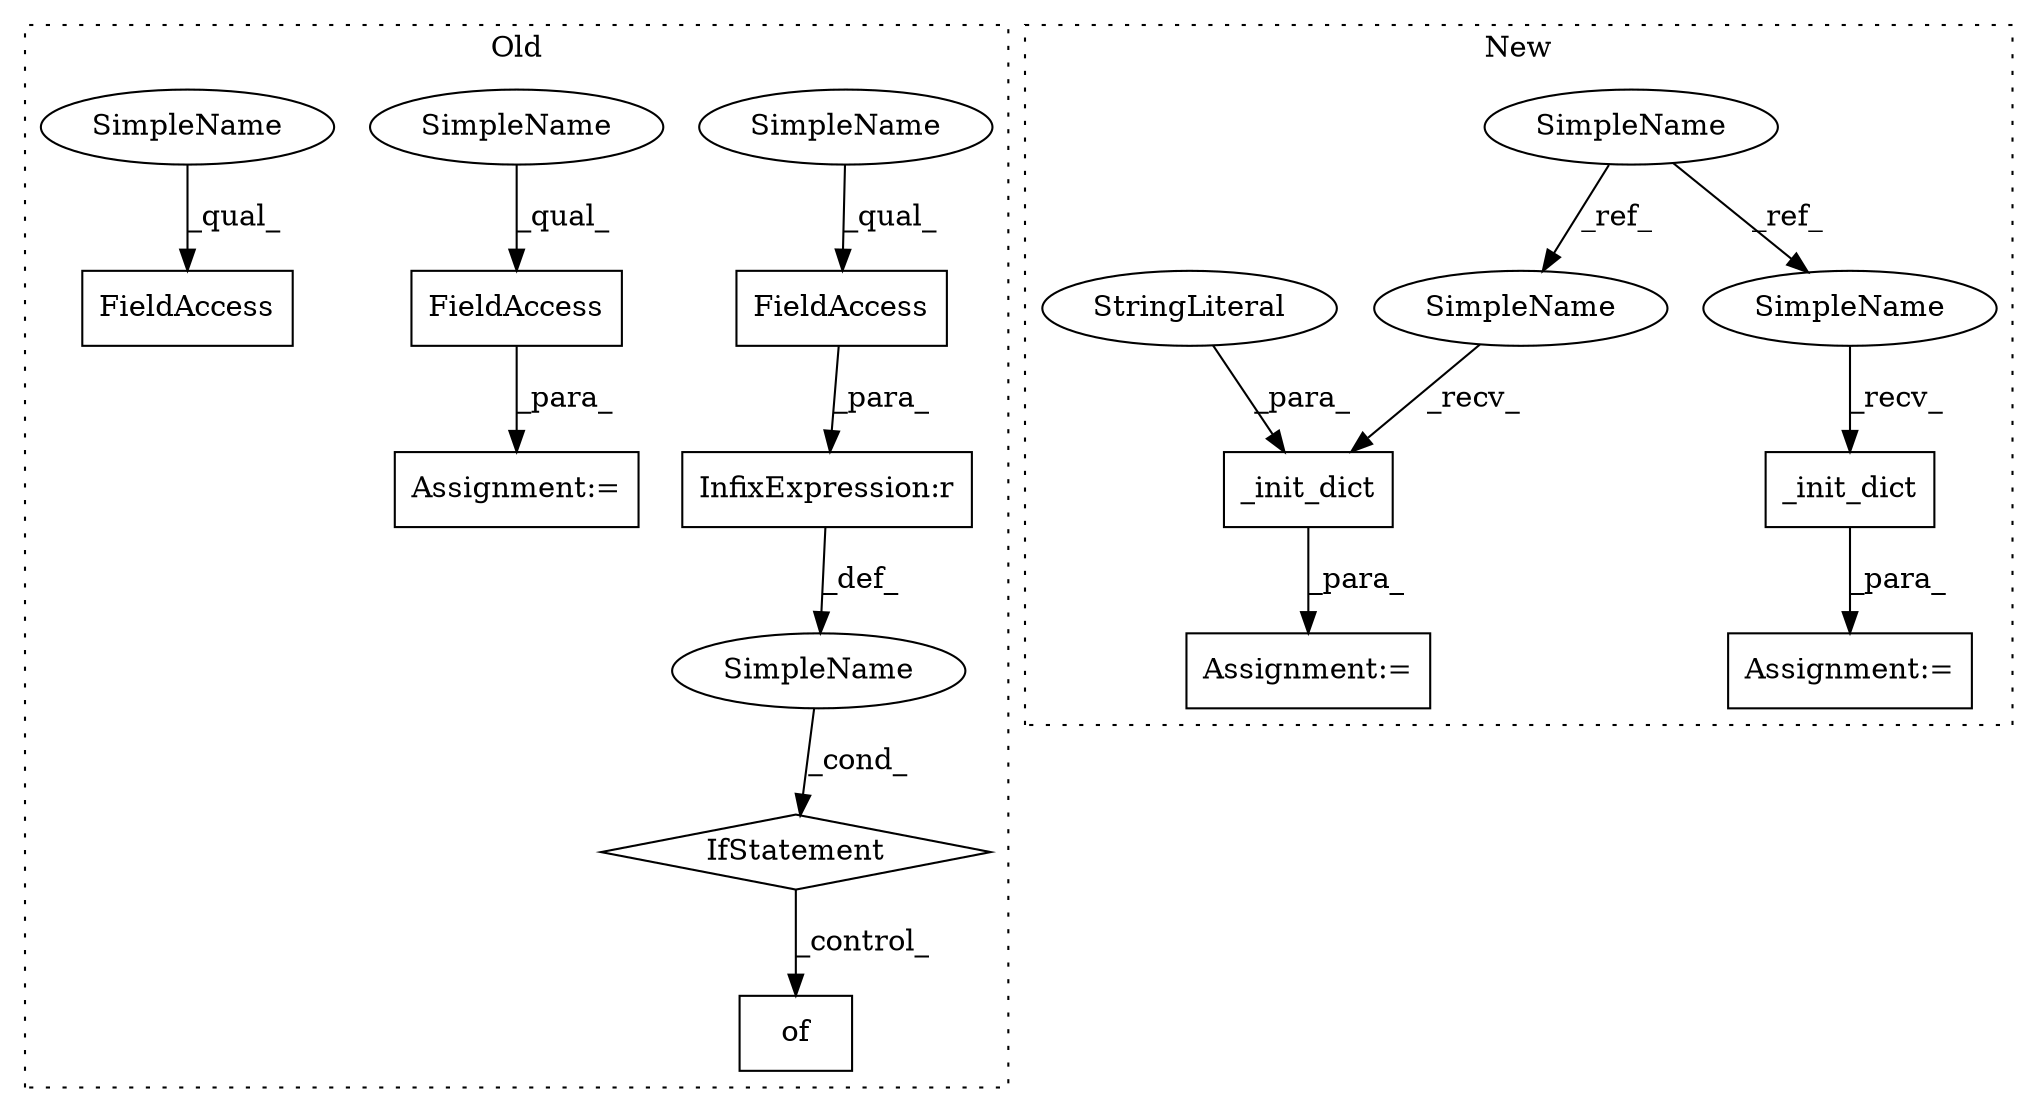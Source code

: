 digraph G {
subgraph cluster0 {
1 [label="of" a="32" s="2507" l="4" shape="box"];
3 [label="InfixExpression:r" a="27" s="2464" l="4" shape="box"];
4 [label="SimpleName" a="42" s="" l="" shape="ellipse"];
5 [label="IfStatement" a="25" s="2473" l="3" shape="diamond"];
6 [label="FieldAccess" a="22" s="2440" l="24" shape="box"];
8 [label="FieldAccess" a="22" s="2403" l="17" shape="box"];
9 [label="FieldAccess" a="22" s="2476" l="24" shape="box"];
11 [label="Assignment:=" a="7" s="2402" l="1" shape="box"];
17 [label="SimpleName" a="42" s="2440" l="4" shape="ellipse"];
18 [label="SimpleName" a="42" s="2403" l="4" shape="ellipse"];
19 [label="SimpleName" a="42" s="2476" l="4" shape="ellipse"];
label = "Old";
style="dotted";
}
subgraph cluster1 {
2 [label="_init_dict" a="32" s="2595" l="12" shape="box"];
7 [label="SimpleName" a="42" s="2469" l="4" shape="ellipse"];
10 [label="_init_dict" a="32" s="2546,2571" l="11,1" shape="box"];
12 [label="StringLiteral" a="45" s="2557" l="14" shape="ellipse"];
13 [label="Assignment:=" a="7" s="2540" l="1" shape="box"];
14 [label="Assignment:=" a="7" s="2589" l="1" shape="box"];
15 [label="SimpleName" a="42" s="2541" l="4" shape="ellipse"];
16 [label="SimpleName" a="42" s="2590" l="4" shape="ellipse"];
label = "New";
style="dotted";
}
2 -> 14 [label="_para_"];
3 -> 4 [label="_def_"];
4 -> 5 [label="_cond_"];
5 -> 1 [label="_control_"];
6 -> 3 [label="_para_"];
7 -> 16 [label="_ref_"];
7 -> 15 [label="_ref_"];
8 -> 11 [label="_para_"];
10 -> 13 [label="_para_"];
12 -> 10 [label="_para_"];
15 -> 10 [label="_recv_"];
16 -> 2 [label="_recv_"];
17 -> 6 [label="_qual_"];
18 -> 8 [label="_qual_"];
19 -> 9 [label="_qual_"];
}